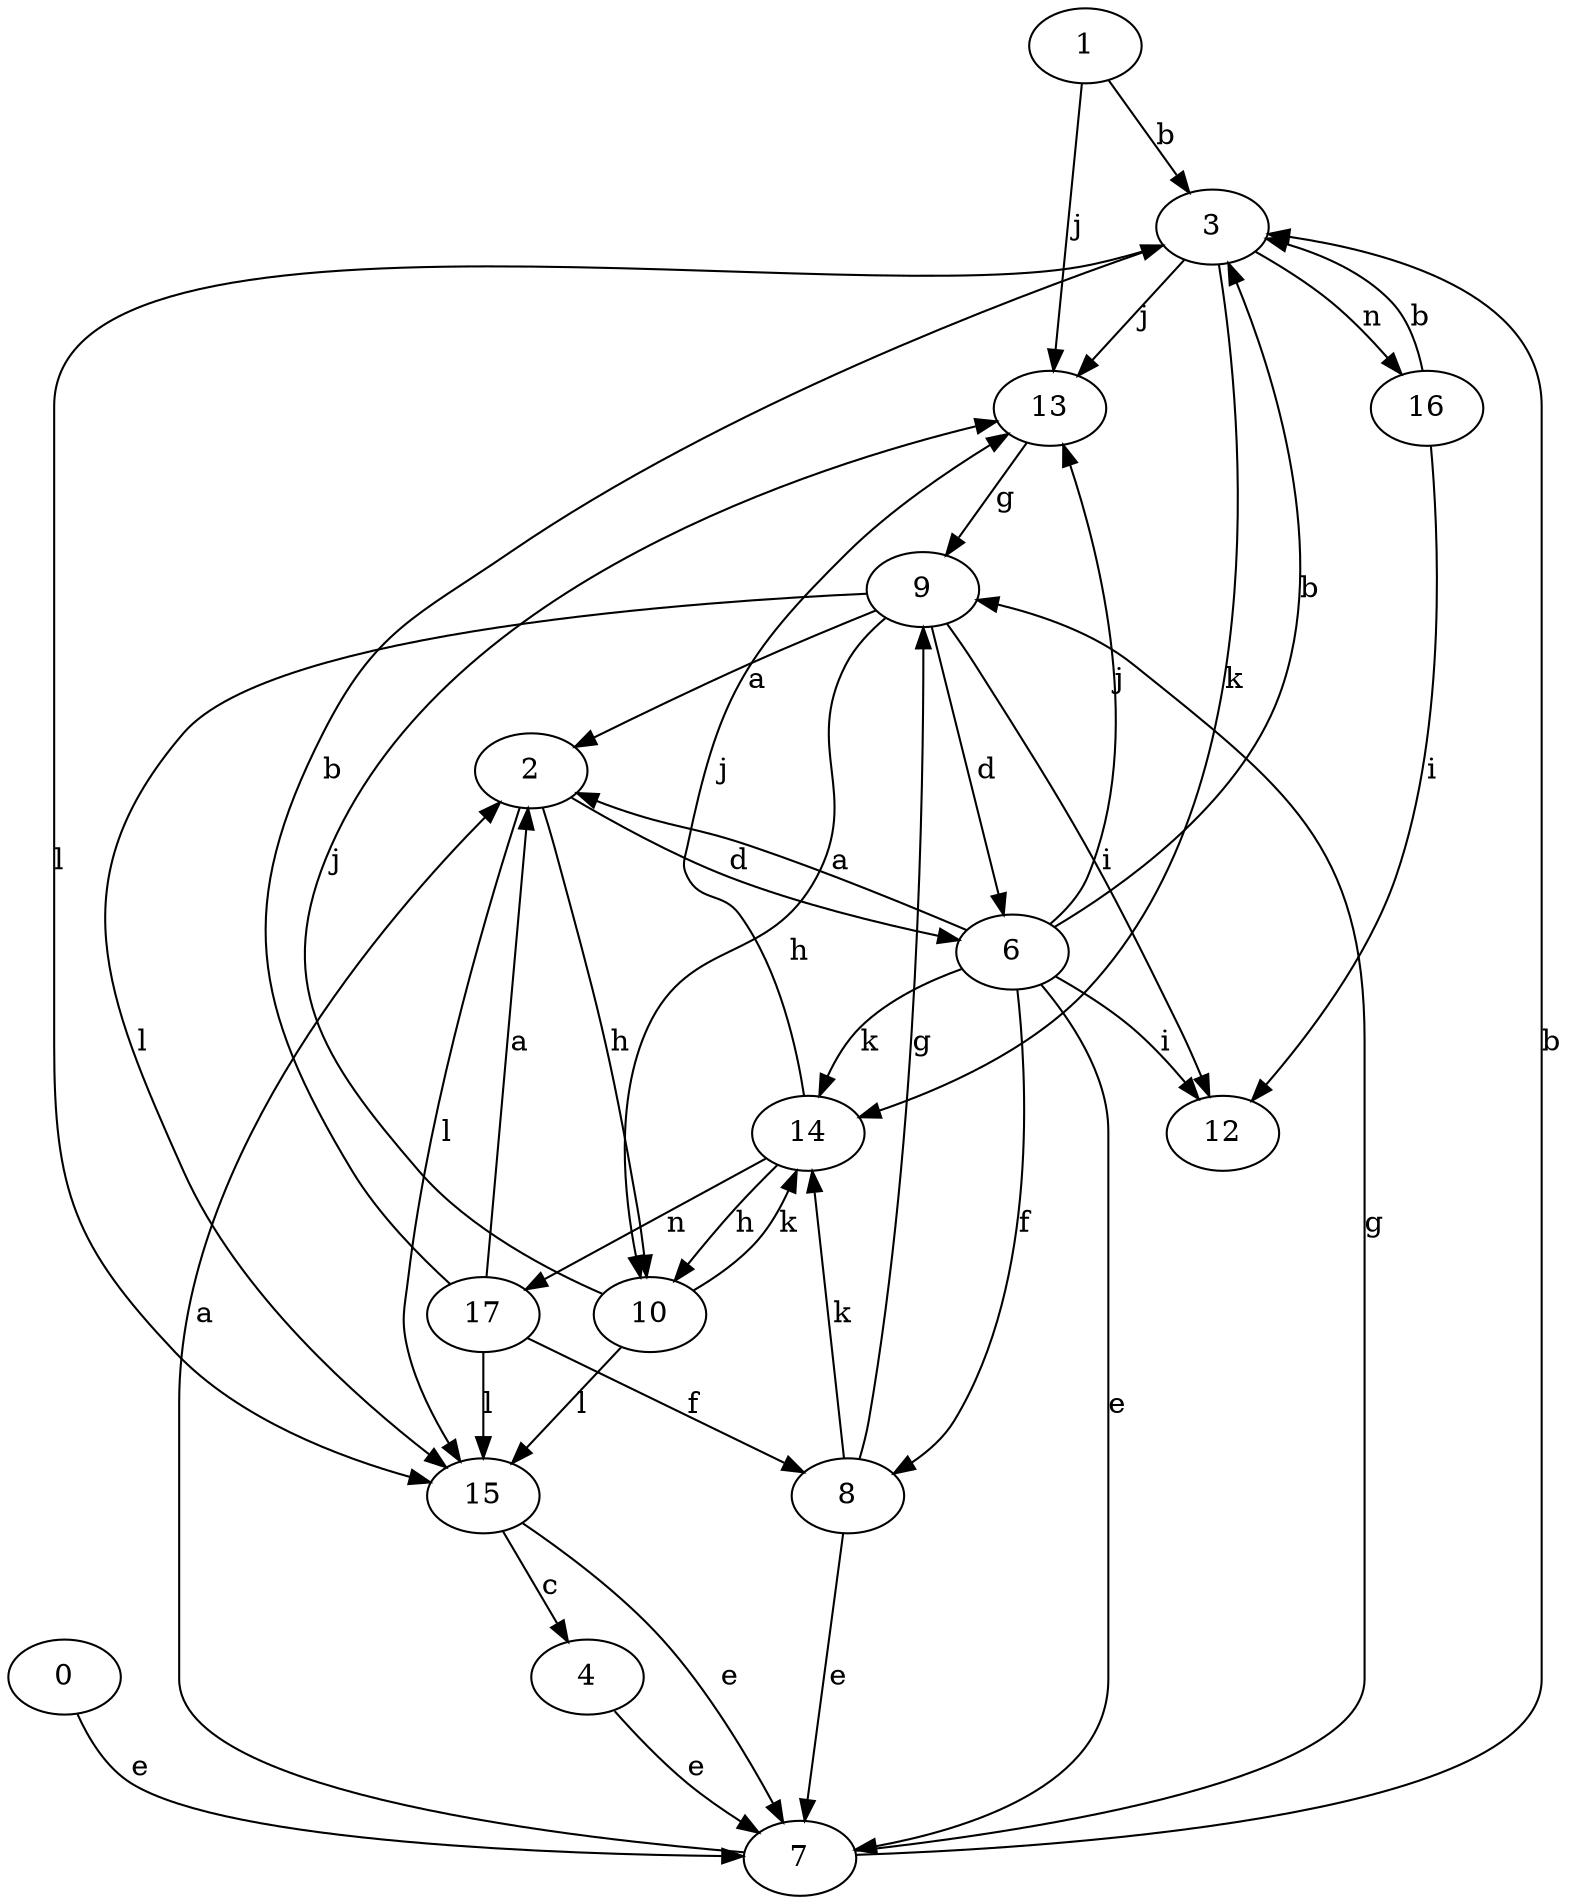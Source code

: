 strict digraph  {
1;
0;
2;
3;
4;
6;
7;
8;
9;
10;
12;
13;
14;
15;
16;
17;
1 -> 3  [label=b];
1 -> 13  [label=j];
0 -> 7  [label=e];
2 -> 6  [label=d];
2 -> 10  [label=h];
2 -> 15  [label=l];
3 -> 13  [label=j];
3 -> 14  [label=k];
3 -> 15  [label=l];
3 -> 16  [label=n];
4 -> 7  [label=e];
6 -> 2  [label=a];
6 -> 3  [label=b];
6 -> 7  [label=e];
6 -> 8  [label=f];
6 -> 12  [label=i];
6 -> 13  [label=j];
6 -> 14  [label=k];
7 -> 2  [label=a];
7 -> 3  [label=b];
7 -> 9  [label=g];
8 -> 7  [label=e];
8 -> 9  [label=g];
8 -> 14  [label=k];
9 -> 2  [label=a];
9 -> 6  [label=d];
9 -> 10  [label=h];
9 -> 12  [label=i];
9 -> 15  [label=l];
10 -> 13  [label=j];
10 -> 14  [label=k];
10 -> 15  [label=l];
13 -> 9  [label=g];
14 -> 10  [label=h];
14 -> 13  [label=j];
14 -> 17  [label=n];
15 -> 4  [label=c];
15 -> 7  [label=e];
16 -> 3  [label=b];
16 -> 12  [label=i];
17 -> 2  [label=a];
17 -> 3  [label=b];
17 -> 8  [label=f];
17 -> 15  [label=l];
}
